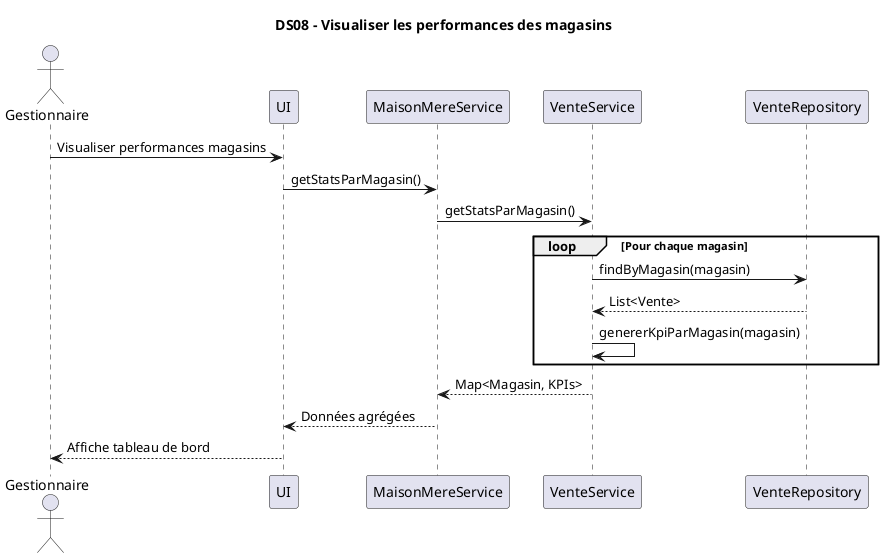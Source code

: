 @startuml

title DS08 – Visualiser les performances des magasins

actor Gestionnaire
participant UI
participant MaisonMereService
participant VenteService
participant VenteRepository

Gestionnaire -> UI : Visualiser performances magasins
UI -> MaisonMereService : getStatsParMagasin()
MaisonMereService -> VenteService : getStatsParMagasin()

loop Pour chaque magasin
  VenteService -> VenteRepository : findByMagasin(magasin)
  VenteRepository --> VenteService : List<Vente>
  VenteService -> VenteService : genererKpiParMagasin(magasin)
end

VenteService --> MaisonMereService : Map<Magasin, KPIs>
MaisonMereService --> UI : Données agrégées
UI --> Gestionnaire : Affiche tableau de bord

@enduml
